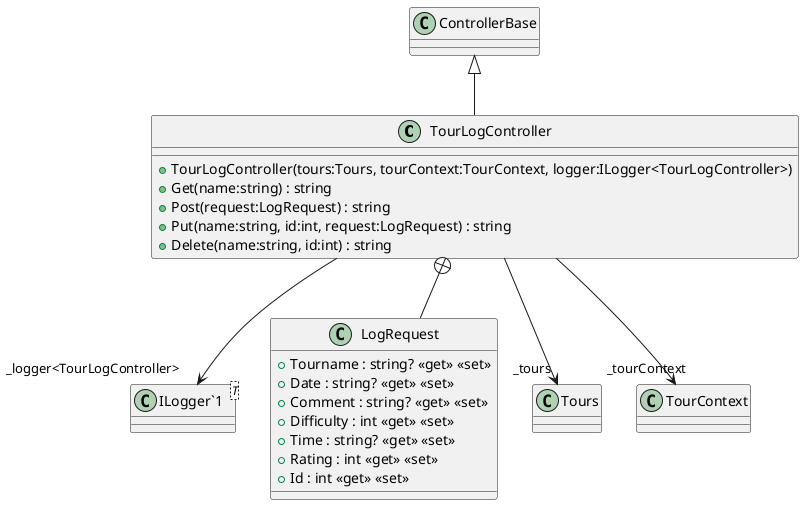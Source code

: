 @startuml
class TourLogController {
    + TourLogController(tours:Tours, tourContext:TourContext, logger:ILogger<TourLogController>)
    + Get(name:string) : string
    + Post(request:LogRequest) : string
    + Put(name:string, id:int, request:LogRequest) : string
    + Delete(name:string, id:int) : string
}
class "ILogger`1"<T> {
}
class LogRequest {
    + Tourname : string? <<get>> <<set>>
    + Date : string? <<get>> <<set>>
    + Comment : string? <<get>> <<set>>
    + Difficulty : int <<get>> <<set>>
    + Time : string? <<get>> <<set>>
    + Rating : int <<get>> <<set>>
    + Id : int <<get>> <<set>>
}
ControllerBase <|-- TourLogController
TourLogController --> "_tours" Tours
TourLogController --> "_tourContext" TourContext
TourLogController --> "_logger<TourLogController>" "ILogger`1"
TourLogController +-- LogRequest
@enduml

